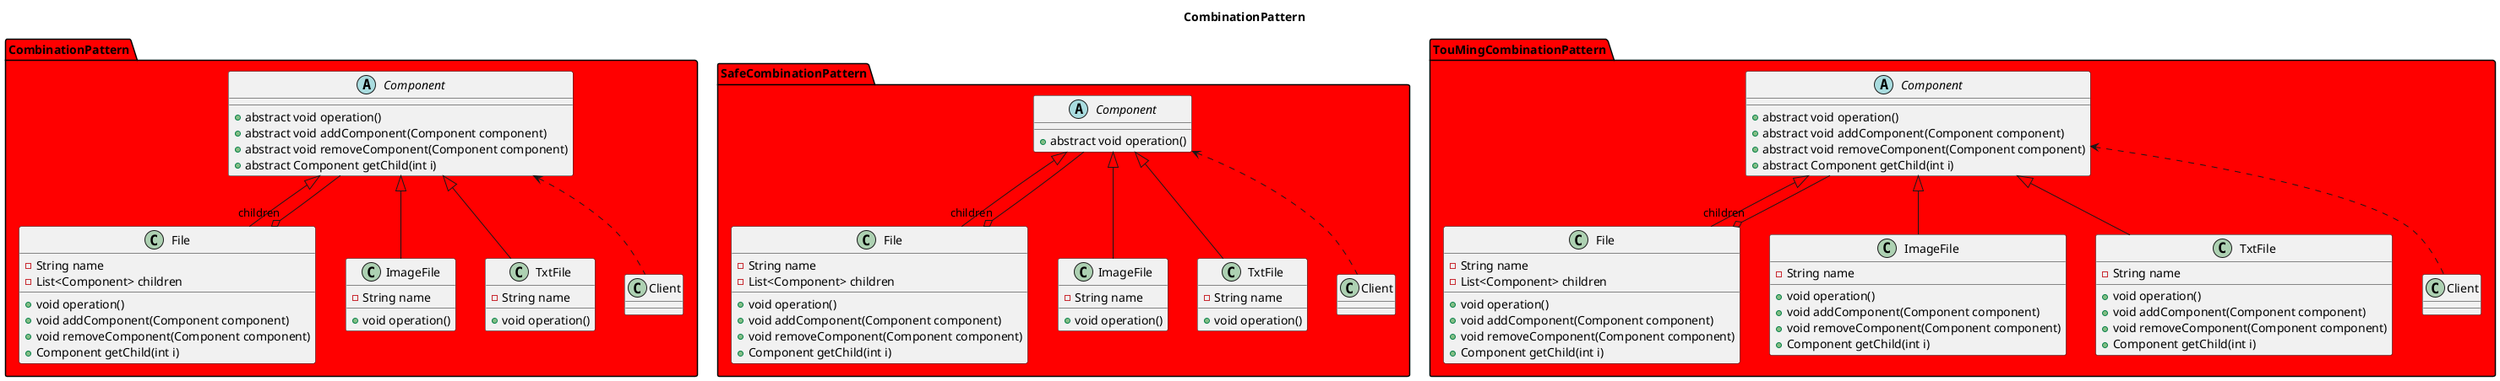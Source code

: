 @startuml
title CombinationPattern
namespace CombinationPattern #red{
abstract class Component{
 + abstract void operation()
 + abstract void addComponent(Component component)
 + abstract void removeComponent(Component component)
 + abstract Component getChild(int i)
}

class File{
  - String name
  - List<Component> children
  + void operation()
  /'
    for(Component c:children){
        c.peration()
    }
  '/
  + void addComponent(Component component)
  + void removeComponent(Component component)
  + Component getChild(int i)
 }

 class ImageFile{
  - String name
  + void operation()
 }
 class TxtFile{
   - String name
   + void operation()
 }
 Component <|-- File
 Component <|-- ImageFile
 Component <|-- TxtFile
 File "children" o-- Component


class Client
Component <.. Client
}


namespace SafeCombinationPattern #red{

abstract class Component{
 + abstract void operation()
}

class File{
  - String name
  - List<Component> children
  + void operation()
  /'
    for(Component c:children){
        c.peration()
    }
  '/
  + void addComponent(Component component)
  + void removeComponent(Component component)
  + Component getChild(int i)
 }

 class ImageFile{
  - String name
  + void operation()
 }
 class TxtFile{
   - String name
   + void operation()
 }
 Component <|-- File
 Component <|-- ImageFile
 Component <|-- TxtFile
 File "children" o-- Component


class Client
Component <.. Client
}

namespace TouMingCombinationPattern #red{

abstract class Component{
  + abstract void operation()
  + abstract void addComponent(Component component)
  + abstract void removeComponent(Component component)
  + abstract Component getChild(int i)
}

class File{
  - String name
  - List<Component> children
  + void operation()
  /'
    for(Component c:children){
        c.peration()
    }
  '/
  + void addComponent(Component component)
  + void removeComponent(Component component)
  + Component getChild(int i)
 }

 class ImageFile{
   - String name
   + void operation()
   + void addComponent(Component component)
   + void removeComponent(Component component)
   + Component getChild(int i)
 }
 class TxtFile{
    - String name
    + void operation()
    + void addComponent(Component component)
    + void removeComponent(Component component)
    + Component getChild(int i)
 }
 Component <|-- File
 Component <|-- ImageFile
 Component <|-- TxtFile
 File "children" o-- Component


class Client
Component <.. Client
}
@enduml

